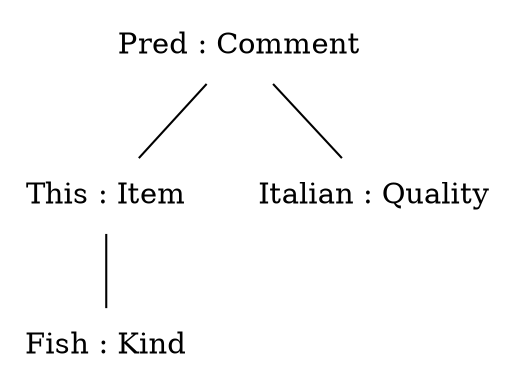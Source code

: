 graph {
n0[label = "Pred : Comment", style = "solid", shape = "plaintext"] ;
n0_0[label = "This : Item", style = "solid", shape = "plaintext"] ;
n0 -- n0_0 [style = "solid"];
n0_0_0[label = "Fish : Kind", style = "solid", shape = "plaintext"] ;
n0_0 -- n0_0_0 [style = "solid"];
n1_0[label = "Italian : Quality", style = "solid", shape = "plaintext"] ;
n0 -- n1_0 [style = "solid"];
}